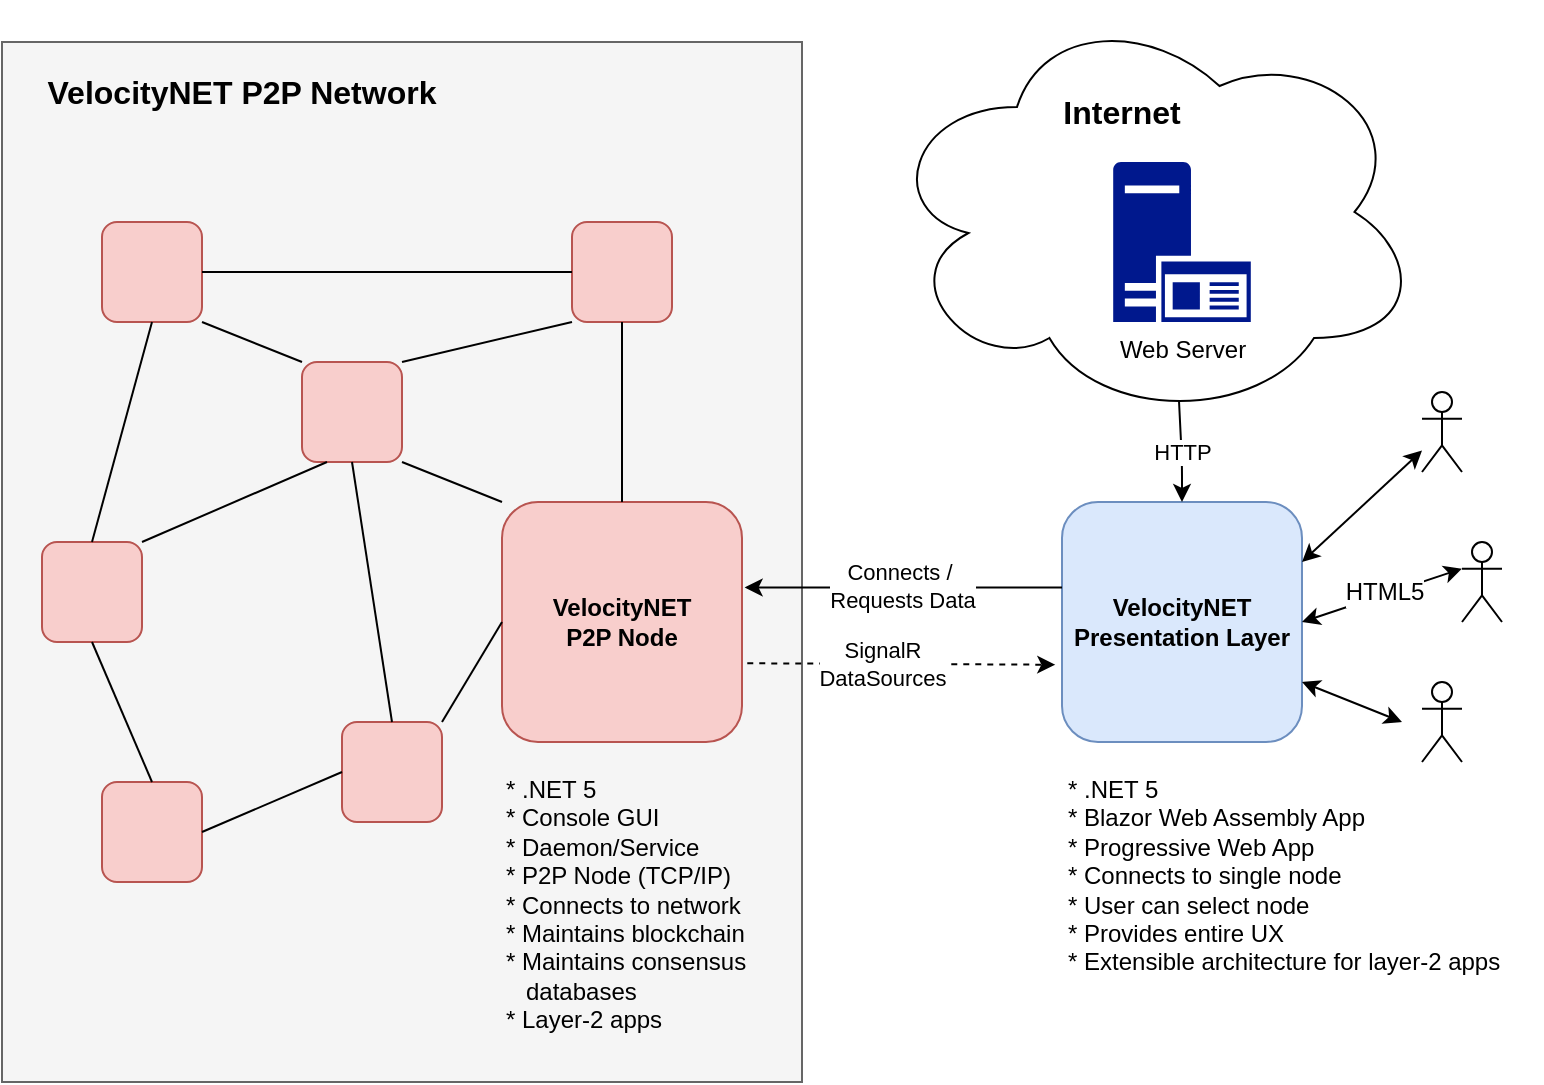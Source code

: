 <mxfile version="14.0.1" type="device"><diagram id="Ec5wMxZQIwyHZgPoHRVD" name="Page-1"><mxGraphModel dx="2062" dy="1085" grid="1" gridSize="10" guides="1" tooltips="1" connect="1" arrows="1" fold="1" page="1" pageScale="1" pageWidth="827" pageHeight="1169" math="0" shadow="0"><root><mxCell id="0"/><mxCell id="1" parent="0"/><mxCell id="lRi-HLi8qpdeW-Gbq-hz-43" value="" style="rounded=0;whiteSpace=wrap;html=1;align=left;fillColor=#f5f5f5;strokeColor=#666666;fontColor=#333333;" vertex="1" parent="1"><mxGeometry x="40" y="70" width="400" height="520" as="geometry"/></mxCell><mxCell id="lRi-HLi8qpdeW-Gbq-hz-1" value="VelocityNET&lt;br&gt;P2P Node" style="whiteSpace=wrap;html=1;aspect=fixed;fillColor=#f8cecc;strokeColor=#b85450;rounded=1;fontStyle=1" vertex="1" parent="1"><mxGeometry x="290" y="300" width="120" height="120" as="geometry"/></mxCell><mxCell id="lRi-HLi8qpdeW-Gbq-hz-2" value="VelocityNET&lt;br&gt;Presentation Layer" style="whiteSpace=wrap;html=1;aspect=fixed;fillColor=#dae8fc;strokeColor=#6c8ebf;rounded=1;fontStyle=1" vertex="1" parent="1"><mxGeometry x="570" y="300" width="120" height="120" as="geometry"/></mxCell><mxCell id="lRi-HLi8qpdeW-Gbq-hz-4" value="" style="endArrow=classic;html=1;exitX=0;exitY=0.356;exitDx=0;exitDy=0;exitPerimeter=0;entryX=1.011;entryY=0.356;entryDx=0;entryDy=0;entryPerimeter=0;" edge="1" parent="1" source="lRi-HLi8qpdeW-Gbq-hz-2" target="lRi-HLi8qpdeW-Gbq-hz-1"><mxGeometry width="50" height="50" relative="1" as="geometry"><mxPoint x="520" y="590" as="sourcePoint"/><mxPoint x="570" y="540" as="targetPoint"/></mxGeometry></mxCell><mxCell id="lRi-HLi8qpdeW-Gbq-hz-7" value="Connects /&amp;nbsp;&lt;br&gt;Requests Data" style="edgeLabel;html=1;align=center;verticalAlign=middle;resizable=0;points=[];" vertex="1" connectable="0" parent="lRi-HLi8qpdeW-Gbq-hz-4"><mxGeometry x="0.416" y="-1" relative="1" as="geometry"><mxPoint x="32" as="offset"/></mxGeometry></mxCell><mxCell id="lRi-HLi8qpdeW-Gbq-hz-6" value="" style="endArrow=classic;html=1;dashed=1;exitX=1.022;exitY=0.672;exitDx=0;exitDy=0;exitPerimeter=0;entryX=-0.028;entryY=0.678;entryDx=0;entryDy=0;entryPerimeter=0;" edge="1" parent="1" source="lRi-HLi8qpdeW-Gbq-hz-1" target="lRi-HLi8qpdeW-Gbq-hz-2"><mxGeometry width="50" height="50" relative="1" as="geometry"><mxPoint x="520" y="590" as="sourcePoint"/><mxPoint x="570" y="540" as="targetPoint"/></mxGeometry></mxCell><mxCell id="lRi-HLi8qpdeW-Gbq-hz-8" value="SignalR&lt;br&gt;DataSources" style="edgeLabel;html=1;align=center;verticalAlign=middle;resizable=0;points=[];" vertex="1" connectable="0" parent="lRi-HLi8qpdeW-Gbq-hz-6"><mxGeometry x="-0.233" relative="1" as="geometry"><mxPoint x="8.36" as="offset"/></mxGeometry></mxCell><mxCell id="lRi-HLi8qpdeW-Gbq-hz-11" value="* .NET 5&lt;br&gt;* Console GUI&lt;br&gt;*&amp;nbsp;Daemon/Service&lt;br&gt;*&amp;nbsp;P2P Node (TCP/IP)&lt;br&gt;*&amp;nbsp;Connects to network&lt;br&gt;*&amp;nbsp;Maintains blockchain&lt;br&gt;*&amp;nbsp;Maintains consensus&lt;br&gt;&amp;nbsp; &amp;nbsp;databases&lt;br&gt;* Layer-2 apps" style="text;html=1;strokeColor=none;fillColor=none;align=left;verticalAlign=top;whiteSpace=wrap;rounded=0;" vertex="1" parent="1"><mxGeometry x="290" y="430" width="140" height="150" as="geometry"/></mxCell><mxCell id="lRi-HLi8qpdeW-Gbq-hz-12" value="* .NET 5&lt;br&gt;* Blazor Web Assembly App&lt;br&gt;*&amp;nbsp;Progressive Web App&lt;br&gt;* Connects to single node&lt;br&gt;*&amp;nbsp;User can select node&lt;br&gt;*&amp;nbsp;Provides entire UX&lt;br&gt;* Extensible architecture for layer-2 apps" style="text;html=1;strokeColor=none;fillColor=none;align=left;verticalAlign=top;whiteSpace=wrap;rounded=0;" vertex="1" parent="1"><mxGeometry x="571" y="430" width="239" height="120" as="geometry"/></mxCell><mxCell id="lRi-HLi8qpdeW-Gbq-hz-13" value="" style="whiteSpace=wrap;html=1;aspect=fixed;fillColor=#f8cecc;strokeColor=#b85450;rounded=1;" vertex="1" parent="1"><mxGeometry x="325" y="160" width="50" height="50" as="geometry"/></mxCell><mxCell id="lRi-HLi8qpdeW-Gbq-hz-14" value="" style="whiteSpace=wrap;html=1;aspect=fixed;fillColor=#f8cecc;strokeColor=#b85450;rounded=1;" vertex="1" parent="1"><mxGeometry x="90" y="160" width="50" height="50" as="geometry"/></mxCell><mxCell id="lRi-HLi8qpdeW-Gbq-hz-15" value="" style="whiteSpace=wrap;html=1;aspect=fixed;fillColor=#f8cecc;strokeColor=#b85450;rounded=1;" vertex="1" parent="1"><mxGeometry x="190" y="230" width="50" height="50" as="geometry"/></mxCell><mxCell id="lRi-HLi8qpdeW-Gbq-hz-16" value="" style="whiteSpace=wrap;html=1;aspect=fixed;fillColor=#f8cecc;strokeColor=#b85450;rounded=1;" vertex="1" parent="1"><mxGeometry x="210" y="410" width="50" height="50" as="geometry"/></mxCell><mxCell id="lRi-HLi8qpdeW-Gbq-hz-17" value="" style="whiteSpace=wrap;html=1;aspect=fixed;fillColor=#f8cecc;strokeColor=#b85450;rounded=1;" vertex="1" parent="1"><mxGeometry x="60" y="320" width="50" height="50" as="geometry"/></mxCell><mxCell id="lRi-HLi8qpdeW-Gbq-hz-18" value="" style="whiteSpace=wrap;html=1;aspect=fixed;fillColor=#f8cecc;strokeColor=#b85450;rounded=1;" vertex="1" parent="1"><mxGeometry x="90" y="440" width="50" height="50" as="geometry"/></mxCell><mxCell id="lRi-HLi8qpdeW-Gbq-hz-19" value="" style="endArrow=none;html=1;entryX=0.5;entryY=0;entryDx=0;entryDy=0;exitX=0.5;exitY=1;exitDx=0;exitDy=0;" edge="1" parent="1" source="lRi-HLi8qpdeW-Gbq-hz-13" target="lRi-HLi8qpdeW-Gbq-hz-1"><mxGeometry width="50" height="50" relative="1" as="geometry"><mxPoint x="310" y="740" as="sourcePoint"/><mxPoint x="360" y="690" as="targetPoint"/></mxGeometry></mxCell><mxCell id="lRi-HLi8qpdeW-Gbq-hz-20" value="" style="endArrow=none;html=1;entryX=0;entryY=0.5;entryDx=0;entryDy=0;exitX=1;exitY=0.5;exitDx=0;exitDy=0;" edge="1" parent="1" source="lRi-HLi8qpdeW-Gbq-hz-14" target="lRi-HLi8qpdeW-Gbq-hz-13"><mxGeometry width="50" height="50" relative="1" as="geometry"><mxPoint x="380" y="640" as="sourcePoint"/><mxPoint x="430" y="590" as="targetPoint"/></mxGeometry></mxCell><mxCell id="lRi-HLi8qpdeW-Gbq-hz-21" value="" style="endArrow=none;html=1;entryX=1;entryY=0;entryDx=0;entryDy=0;exitX=0;exitY=1;exitDx=0;exitDy=0;" edge="1" parent="1" source="lRi-HLi8qpdeW-Gbq-hz-13" target="lRi-HLi8qpdeW-Gbq-hz-15"><mxGeometry width="50" height="50" relative="1" as="geometry"><mxPoint x="380" y="640" as="sourcePoint"/><mxPoint x="430" y="590" as="targetPoint"/></mxGeometry></mxCell><mxCell id="lRi-HLi8qpdeW-Gbq-hz-22" value="" style="endArrow=none;html=1;entryX=0.5;entryY=1;entryDx=0;entryDy=0;exitX=0.5;exitY=0;exitDx=0;exitDy=0;" edge="1" parent="1" source="lRi-HLi8qpdeW-Gbq-hz-16" target="lRi-HLi8qpdeW-Gbq-hz-15"><mxGeometry width="50" height="50" relative="1" as="geometry"><mxPoint x="380" y="640" as="sourcePoint"/><mxPoint x="430" y="590" as="targetPoint"/></mxGeometry></mxCell><mxCell id="lRi-HLi8qpdeW-Gbq-hz-23" value="" style="endArrow=none;html=1;entryX=0;entryY=0.5;entryDx=0;entryDy=0;exitX=1;exitY=0.5;exitDx=0;exitDy=0;" edge="1" parent="1" source="lRi-HLi8qpdeW-Gbq-hz-18" target="lRi-HLi8qpdeW-Gbq-hz-16"><mxGeometry width="50" height="50" relative="1" as="geometry"><mxPoint x="380" y="640" as="sourcePoint"/><mxPoint x="430" y="590" as="targetPoint"/></mxGeometry></mxCell><mxCell id="lRi-HLi8qpdeW-Gbq-hz-24" value="" style="endArrow=none;html=1;exitX=0;exitY=0.5;exitDx=0;exitDy=0;entryX=1;entryY=0;entryDx=0;entryDy=0;" edge="1" parent="1" source="lRi-HLi8qpdeW-Gbq-hz-1" target="lRi-HLi8qpdeW-Gbq-hz-16"><mxGeometry width="50" height="50" relative="1" as="geometry"><mxPoint x="380" y="640" as="sourcePoint"/><mxPoint x="430" y="590" as="targetPoint"/></mxGeometry></mxCell><mxCell id="lRi-HLi8qpdeW-Gbq-hz-25" value="" style="endArrow=none;html=1;entryX=0.5;entryY=0;entryDx=0;entryDy=0;exitX=0.5;exitY=1;exitDx=0;exitDy=0;" edge="1" parent="1" source="lRi-HLi8qpdeW-Gbq-hz-17" target="lRi-HLi8qpdeW-Gbq-hz-18"><mxGeometry width="50" height="50" relative="1" as="geometry"><mxPoint x="380" y="640" as="sourcePoint"/><mxPoint x="430" y="590" as="targetPoint"/></mxGeometry></mxCell><mxCell id="lRi-HLi8qpdeW-Gbq-hz-26" value="" style="endArrow=none;html=1;entryX=1;entryY=0;entryDx=0;entryDy=0;exitX=0.25;exitY=1;exitDx=0;exitDy=0;" edge="1" parent="1" source="lRi-HLi8qpdeW-Gbq-hz-15" target="lRi-HLi8qpdeW-Gbq-hz-17"><mxGeometry width="50" height="50" relative="1" as="geometry"><mxPoint x="380" y="640" as="sourcePoint"/><mxPoint x="430" y="590" as="targetPoint"/></mxGeometry></mxCell><mxCell id="lRi-HLi8qpdeW-Gbq-hz-27" value="" style="endArrow=none;html=1;exitX=0.5;exitY=0;exitDx=0;exitDy=0;entryX=0.5;entryY=1;entryDx=0;entryDy=0;" edge="1" parent="1" source="lRi-HLi8qpdeW-Gbq-hz-17" target="lRi-HLi8qpdeW-Gbq-hz-14"><mxGeometry width="50" height="50" relative="1" as="geometry"><mxPoint x="70" y="290" as="sourcePoint"/><mxPoint x="120" y="240" as="targetPoint"/></mxGeometry></mxCell><mxCell id="lRi-HLi8qpdeW-Gbq-hz-28" value="" style="endArrow=none;html=1;exitX=1;exitY=1;exitDx=0;exitDy=0;entryX=0;entryY=0;entryDx=0;entryDy=0;" edge="1" parent="1" source="lRi-HLi8qpdeW-Gbq-hz-14" target="lRi-HLi8qpdeW-Gbq-hz-15"><mxGeometry width="50" height="50" relative="1" as="geometry"><mxPoint x="380" y="640" as="sourcePoint"/><mxPoint x="430" y="590" as="targetPoint"/></mxGeometry></mxCell><mxCell id="lRi-HLi8qpdeW-Gbq-hz-29" value="" style="endArrow=none;html=1;exitX=0;exitY=0;exitDx=0;exitDy=0;entryX=1;entryY=1;entryDx=0;entryDy=0;" edge="1" parent="1" source="lRi-HLi8qpdeW-Gbq-hz-1" target="lRi-HLi8qpdeW-Gbq-hz-15"><mxGeometry width="50" height="50" relative="1" as="geometry"><mxPoint x="380" y="640" as="sourcePoint"/><mxPoint x="430" y="590" as="targetPoint"/></mxGeometry></mxCell><mxCell id="lRi-HLi8qpdeW-Gbq-hz-30" value="" style="shape=umlActor;verticalLabelPosition=bottom;verticalAlign=top;html=1;outlineConnect=0;rounded=1;align=left;" vertex="1" parent="1"><mxGeometry x="750" y="245" width="20" height="40" as="geometry"/></mxCell><mxCell id="lRi-HLi8qpdeW-Gbq-hz-31" value="" style="shape=umlActor;verticalLabelPosition=bottom;verticalAlign=top;html=1;outlineConnect=0;rounded=1;align=left;" vertex="1" parent="1"><mxGeometry x="770" y="320" width="20" height="40" as="geometry"/></mxCell><mxCell id="lRi-HLi8qpdeW-Gbq-hz-34" value="" style="shape=umlActor;verticalLabelPosition=bottom;verticalAlign=top;html=1;outlineConnect=0;rounded=1;align=left;" vertex="1" parent="1"><mxGeometry x="750" y="390" width="20" height="40" as="geometry"/></mxCell><mxCell id="lRi-HLi8qpdeW-Gbq-hz-39" value="" style="ellipse;shape=cloud;whiteSpace=wrap;html=1;align=left;" vertex="1" parent="1"><mxGeometry x="480" y="50" width="270" height="210" as="geometry"/></mxCell><mxCell id="lRi-HLi8qpdeW-Gbq-hz-40" value="HTTP" style="endArrow=classic;html=1;exitX=0.55;exitY=0.95;exitDx=0;exitDy=0;exitPerimeter=0;entryX=0.5;entryY=0;entryDx=0;entryDy=0;" edge="1" parent="1" source="lRi-HLi8qpdeW-Gbq-hz-39" target="lRi-HLi8qpdeW-Gbq-hz-2"><mxGeometry width="50" height="50" relative="1" as="geometry"><mxPoint x="390" y="320" as="sourcePoint"/><mxPoint x="440" y="270" as="targetPoint"/><Array as="points"><mxPoint x="630" y="280"/></Array></mxGeometry></mxCell><mxCell id="lRi-HLi8qpdeW-Gbq-hz-41" value="Web Server" style="aspect=fixed;pointerEvents=1;shadow=0;dashed=0;html=1;strokeColor=none;labelPosition=center;verticalLabelPosition=bottom;verticalAlign=top;align=center;fillColor=#00188D;shape=mxgraph.mscae.enterprise.application_server2;rounded=1;" vertex="1" parent="1"><mxGeometry x="595.6" y="130" width="68.8" height="80" as="geometry"/></mxCell><mxCell id="lRi-HLi8qpdeW-Gbq-hz-42" value="Internet" style="text;html=1;strokeColor=none;fillColor=none;align=center;verticalAlign=middle;whiteSpace=wrap;rounded=0;fontStyle=1;fontSize=16;" vertex="1" parent="1"><mxGeometry x="560" y="90" width="80" height="30" as="geometry"/></mxCell><mxCell id="lRi-HLi8qpdeW-Gbq-hz-44" value="VelocityNET P2P Network" style="text;html=1;strokeColor=none;fillColor=none;align=center;verticalAlign=middle;whiteSpace=wrap;rounded=0;fontStyle=1;fontSize=16;" vertex="1" parent="1"><mxGeometry x="50" y="80" width="220" height="30" as="geometry"/></mxCell><mxCell id="lRi-HLi8qpdeW-Gbq-hz-47" value="" style="endArrow=classic;startArrow=classic;html=1;fontSize=16;exitX=1;exitY=0.25;exitDx=0;exitDy=0;" edge="1" parent="1" source="lRi-HLi8qpdeW-Gbq-hz-2" target="lRi-HLi8qpdeW-Gbq-hz-30"><mxGeometry width="50" height="50" relative="1" as="geometry"><mxPoint x="390" y="300" as="sourcePoint"/><mxPoint x="440" y="250" as="targetPoint"/></mxGeometry></mxCell><mxCell id="lRi-HLi8qpdeW-Gbq-hz-48" value="" style="endArrow=classic;startArrow=classic;html=1;fontSize=16;exitX=1;exitY=0.5;exitDx=0;exitDy=0;entryX=0;entryY=0.333;entryDx=0;entryDy=0;entryPerimeter=0;" edge="1" parent="1" source="lRi-HLi8qpdeW-Gbq-hz-2" target="lRi-HLi8qpdeW-Gbq-hz-31"><mxGeometry width="50" height="50" relative="1" as="geometry"><mxPoint x="700" y="340" as="sourcePoint"/><mxPoint x="760" y="284.286" as="targetPoint"/></mxGeometry></mxCell><mxCell id="lRi-HLi8qpdeW-Gbq-hz-51" value="HTML5" style="edgeLabel;html=1;align=center;verticalAlign=middle;resizable=0;points=[];fontSize=12;" vertex="1" connectable="0" parent="lRi-HLi8qpdeW-Gbq-hz-48"><mxGeometry x="-0.372" y="-2" relative="1" as="geometry"><mxPoint x="14.7" y="-8.68" as="offset"/></mxGeometry></mxCell><mxCell id="lRi-HLi8qpdeW-Gbq-hz-49" value="" style="endArrow=classic;startArrow=classic;html=1;fontSize=16;exitX=1;exitY=0.75;exitDx=0;exitDy=0;" edge="1" parent="1" source="lRi-HLi8qpdeW-Gbq-hz-2"><mxGeometry width="50" height="50" relative="1" as="geometry"><mxPoint x="700" y="370" as="sourcePoint"/><mxPoint x="740" y="410" as="targetPoint"/></mxGeometry></mxCell></root></mxGraphModel></diagram></mxfile>